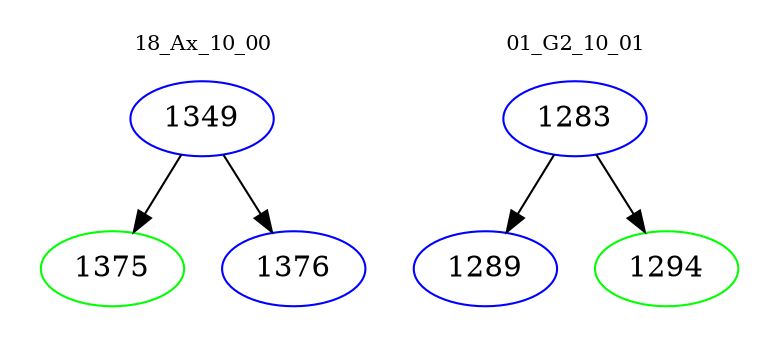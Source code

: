digraph{
subgraph cluster_0 {
color = white
label = "18_Ax_10_00";
fontsize=10;
T0_1349 [label="1349", color="blue"]
T0_1349 -> T0_1375 [color="black"]
T0_1375 [label="1375", color="green"]
T0_1349 -> T0_1376 [color="black"]
T0_1376 [label="1376", color="blue"]
}
subgraph cluster_1 {
color = white
label = "01_G2_10_01";
fontsize=10;
T1_1283 [label="1283", color="blue"]
T1_1283 -> T1_1289 [color="black"]
T1_1289 [label="1289", color="blue"]
T1_1283 -> T1_1294 [color="black"]
T1_1294 [label="1294", color="green"]
}
}
